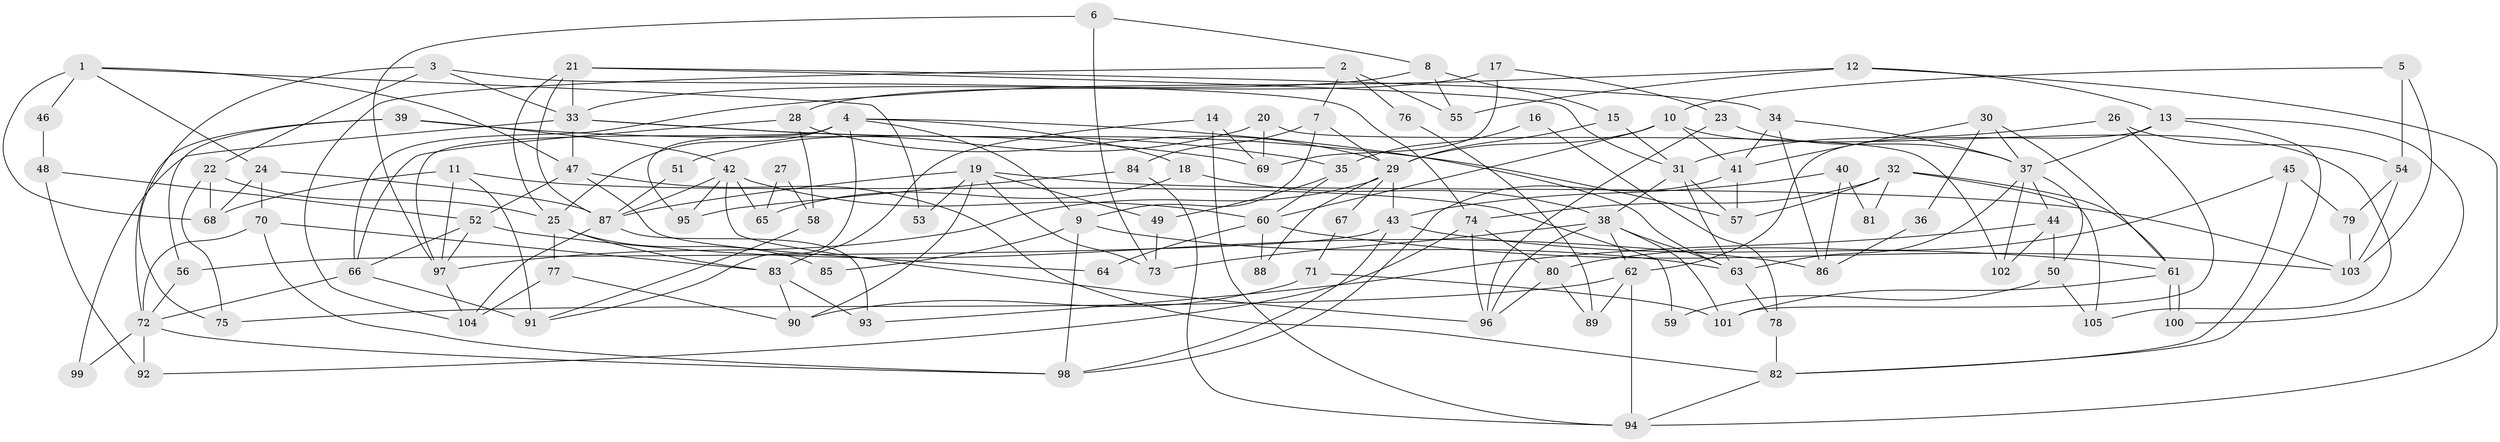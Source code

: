 // Generated by graph-tools (version 1.1) at 2025/02/03/09/25 03:02:14]
// undirected, 105 vertices, 210 edges
graph export_dot {
graph [start="1"]
  node [color=gray90,style=filled];
  1;
  2;
  3;
  4;
  5;
  6;
  7;
  8;
  9;
  10;
  11;
  12;
  13;
  14;
  15;
  16;
  17;
  18;
  19;
  20;
  21;
  22;
  23;
  24;
  25;
  26;
  27;
  28;
  29;
  30;
  31;
  32;
  33;
  34;
  35;
  36;
  37;
  38;
  39;
  40;
  41;
  42;
  43;
  44;
  45;
  46;
  47;
  48;
  49;
  50;
  51;
  52;
  53;
  54;
  55;
  56;
  57;
  58;
  59;
  60;
  61;
  62;
  63;
  64;
  65;
  66;
  67;
  68;
  69;
  70;
  71;
  72;
  73;
  74;
  75;
  76;
  77;
  78;
  79;
  80;
  81;
  82;
  83;
  84;
  85;
  86;
  87;
  88;
  89;
  90;
  91;
  92;
  93;
  94;
  95;
  96;
  97;
  98;
  99;
  100;
  101;
  102;
  103;
  104;
  105;
  1 -- 68;
  1 -- 47;
  1 -- 24;
  1 -- 46;
  1 -- 53;
  2 -- 104;
  2 -- 7;
  2 -- 55;
  2 -- 76;
  3 -- 74;
  3 -- 75;
  3 -- 22;
  3 -- 33;
  4 -- 63;
  4 -- 97;
  4 -- 9;
  4 -- 18;
  4 -- 25;
  4 -- 91;
  4 -- 95;
  5 -- 10;
  5 -- 54;
  5 -- 103;
  6 -- 8;
  6 -- 97;
  6 -- 73;
  7 -- 29;
  7 -- 9;
  7 -- 84;
  8 -- 33;
  8 -- 55;
  8 -- 15;
  9 -- 63;
  9 -- 85;
  9 -- 98;
  10 -- 105;
  10 -- 60;
  10 -- 29;
  10 -- 41;
  11 -- 91;
  11 -- 97;
  11 -- 59;
  11 -- 68;
  12 -- 13;
  12 -- 94;
  12 -- 55;
  12 -- 66;
  13 -- 82;
  13 -- 37;
  13 -- 62;
  13 -- 100;
  14 -- 83;
  14 -- 94;
  14 -- 69;
  15 -- 29;
  15 -- 31;
  16 -- 78;
  16 -- 35;
  17 -- 69;
  17 -- 28;
  17 -- 23;
  18 -- 38;
  18 -- 65;
  19 -- 49;
  19 -- 90;
  19 -- 53;
  19 -- 73;
  19 -- 87;
  19 -- 103;
  20 -- 69;
  20 -- 102;
  20 -- 51;
  21 -- 25;
  21 -- 33;
  21 -- 31;
  21 -- 34;
  21 -- 87;
  22 -- 68;
  22 -- 25;
  22 -- 75;
  23 -- 37;
  23 -- 96;
  24 -- 87;
  24 -- 68;
  24 -- 70;
  25 -- 77;
  25 -- 83;
  25 -- 85;
  26 -- 101;
  26 -- 31;
  26 -- 54;
  27 -- 65;
  27 -- 58;
  28 -- 29;
  28 -- 66;
  28 -- 58;
  29 -- 43;
  29 -- 67;
  29 -- 88;
  29 -- 97;
  30 -- 41;
  30 -- 37;
  30 -- 36;
  30 -- 61;
  31 -- 38;
  31 -- 57;
  31 -- 63;
  32 -- 61;
  32 -- 57;
  32 -- 74;
  32 -- 81;
  32 -- 105;
  33 -- 57;
  33 -- 35;
  33 -- 47;
  33 -- 99;
  34 -- 41;
  34 -- 37;
  34 -- 86;
  35 -- 60;
  35 -- 49;
  36 -- 86;
  37 -- 63;
  37 -- 44;
  37 -- 50;
  37 -- 102;
  38 -- 73;
  38 -- 62;
  38 -- 63;
  38 -- 96;
  38 -- 101;
  39 -- 72;
  39 -- 42;
  39 -- 56;
  39 -- 69;
  40 -- 86;
  40 -- 43;
  40 -- 81;
  41 -- 98;
  41 -- 57;
  42 -- 96;
  42 -- 87;
  42 -- 60;
  42 -- 65;
  42 -- 95;
  43 -- 61;
  43 -- 56;
  43 -- 98;
  44 -- 93;
  44 -- 50;
  44 -- 102;
  45 -- 80;
  45 -- 79;
  45 -- 82;
  46 -- 48;
  47 -- 82;
  47 -- 52;
  47 -- 64;
  48 -- 92;
  48 -- 52;
  49 -- 73;
  50 -- 59;
  50 -- 105;
  51 -- 87;
  52 -- 66;
  52 -- 86;
  52 -- 97;
  54 -- 103;
  54 -- 79;
  56 -- 72;
  58 -- 91;
  60 -- 103;
  60 -- 64;
  60 -- 88;
  61 -- 100;
  61 -- 100;
  61 -- 101;
  62 -- 75;
  62 -- 89;
  62 -- 94;
  63 -- 78;
  66 -- 72;
  66 -- 91;
  67 -- 71;
  70 -- 98;
  70 -- 72;
  70 -- 83;
  71 -- 90;
  71 -- 101;
  72 -- 98;
  72 -- 92;
  72 -- 99;
  74 -- 96;
  74 -- 80;
  74 -- 92;
  76 -- 89;
  77 -- 104;
  77 -- 90;
  78 -- 82;
  79 -- 103;
  80 -- 96;
  80 -- 89;
  82 -- 94;
  83 -- 90;
  83 -- 93;
  84 -- 95;
  84 -- 94;
  87 -- 93;
  87 -- 104;
  97 -- 104;
}

